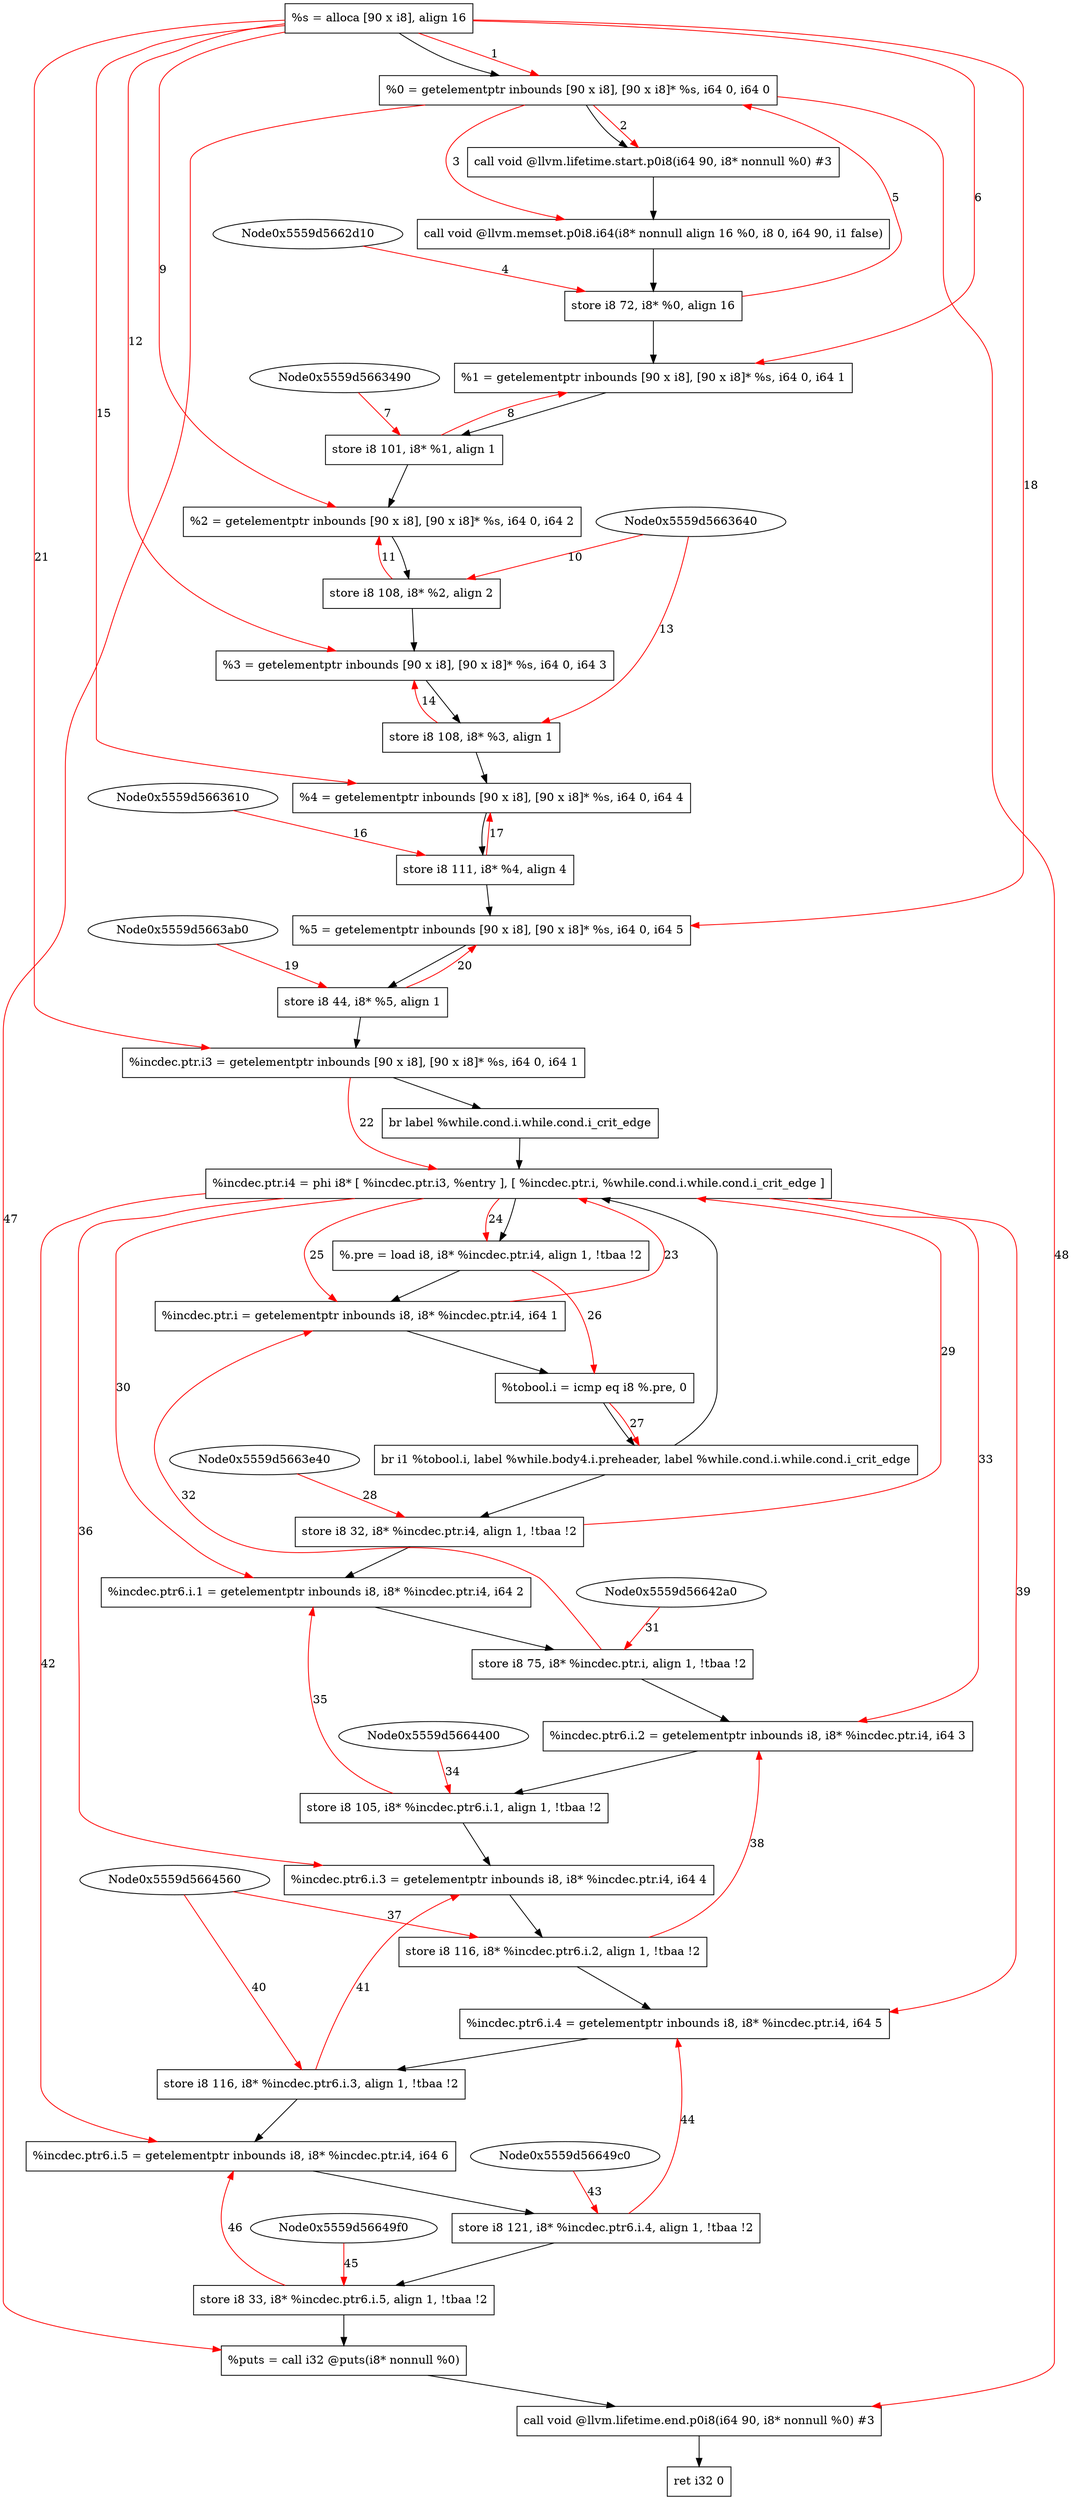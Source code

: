 digraph "CDFG for'main' function" {
	Node0x5559d56625a8[shape=record, label="  %s = alloca [90 x i8], align 16"]
	Node0x5559d5662c98[shape=record, label="  %0 = getelementptr inbounds [90 x i8], [90 x i8]* %s, i64 0, i64 0"]
	Node0x5559d5662ee8[shape=record, label="  call void @llvm.lifetime.start.p0i8(i64 90, i8* nonnull %0) #3"]
	Node0x5559d56632a8[shape=record, label="  call void @llvm.memset.p0i8.i64(i8* nonnull align 16 %0, i8 0, i64 90, i1 false)"]
	Node0x5559d5663380[shape=record, label="  store i8 72, i8* %0, align 16"]
	Node0x5559d5663418[shape=record, label="  %1 = getelementptr inbounds [90 x i8], [90 x i8]* %s, i64 0, i64 1"]
	Node0x5559d56634f0[shape=record, label="  store i8 101, i8* %1, align 1"]
	Node0x5559d56635b8[shape=record, label="  %2 = getelementptr inbounds [90 x i8], [90 x i8]* %s, i64 0, i64 2"]
	Node0x5559d56636a0[shape=record, label="  store i8 108, i8* %2, align 2"]
	Node0x5559d5663768[shape=record, label="  %3 = getelementptr inbounds [90 x i8], [90 x i8]* %s, i64 0, i64 3"]
	Node0x5559d56637f0[shape=record, label="  store i8 108, i8* %3, align 1"]
	Node0x5559d56638b8[shape=record, label="  %4 = getelementptr inbounds [90 x i8], [90 x i8]* %s, i64 0, i64 4"]
	Node0x5559d5663990[shape=record, label="  store i8 111, i8* %4, align 4"]
	Node0x5559d5663a58[shape=record, label="  %5 = getelementptr inbounds [90 x i8], [90 x i8]* %s, i64 0, i64 5"]
	Node0x5559d5663b10[shape=record, label="  store i8 44, i8* %5, align 1"]
	Node0x5559d5663ba8[shape=record, label="  %incdec.ptr.i3 = getelementptr inbounds [90 x i8], [90 x i8]* %s, i64 0, i64 1"]
	Node0x5559d5663d98[shape=record, label="  br label %while.cond.i.while.cond.i_crit_edge"]
	Node0x5559d5663e78[shape=record, label="  %incdec.ptr.i4 = phi i8* [ %incdec.ptr.i3, %entry ], [ %incdec.ptr.i, %while.cond.i.while.cond.i_crit_edge ]"]
	Node0x5559d5663f28[shape=record, label="  %.pre = load i8, i8* %incdec.ptr.i4, align 1, !tbaa !2"]
	Node0x5559d5663fa0[shape=record, label="  %incdec.ptr.i = getelementptr inbounds i8, i8* %incdec.ptr.i4, i64 1"]
	Node0x5559d5664020[shape=record, label="  %tobool.i = icmp eq i8 %.pre, 0"]
	Node0x5559d5664158[shape=record, label="  br i1 %tobool.i, label %while.body4.i.preheader, label %while.cond.i.while.cond.i_crit_edge"]
	Node0x5559d56641d0[shape=record, label="  store i8 32, i8* %incdec.ptr.i4, align 1, !tbaa !2"]
	Node0x5559d5664250[shape=record, label="  %incdec.ptr6.i.1 = getelementptr inbounds i8, i8* %incdec.ptr.i4, i64 2"]
	Node0x5559d5664300[shape=record, label="  store i8 75, i8* %incdec.ptr.i, align 1, !tbaa !2"]
	Node0x5559d5664380[shape=record, label="  %incdec.ptr6.i.2 = getelementptr inbounds i8, i8* %incdec.ptr.i4, i64 3"]
	Node0x5559d5664490[shape=record, label="  store i8 105, i8* %incdec.ptr6.i.1, align 1, !tbaa !2"]
	Node0x5559d5664510[shape=record, label="  %incdec.ptr6.i.3 = getelementptr inbounds i8, i8* %incdec.ptr.i4, i64 4"]
	Node0x5559d56645f0[shape=record, label="  store i8 116, i8* %incdec.ptr6.i.2, align 1, !tbaa !2"]
	Node0x5559d5664670[shape=record, label="  %incdec.ptr6.i.4 = getelementptr inbounds i8, i8* %incdec.ptr.i4, i64 5"]
	Node0x5559d56648c0[shape=record, label="  store i8 116, i8* %incdec.ptr6.i.3, align 1, !tbaa !2"]
	Node0x5559d5664940[shape=record, label="  %incdec.ptr6.i.5 = getelementptr inbounds i8, i8* %incdec.ptr.i4, i64 6"]
	Node0x5559d5664a50[shape=record, label="  store i8 121, i8* %incdec.ptr6.i.4, align 1, !tbaa !2"]
	Node0x5559d5664b00[shape=record, label="  store i8 33, i8* %incdec.ptr6.i.5, align 1, !tbaa !2"]
	Node0x5559d5664c50[shape=record, label="  %puts = call i32 @puts(i8* nonnull %0)"]
	Node0x5559d5664e18[shape=record, label="  call void @llvm.lifetime.end.p0i8(i64 90, i8* nonnull %0) #3"]
	Node0x5559d5664ed8[shape=record, label="  ret i32 0"]
	Node0x5559d56625a8 -> Node0x5559d5662c98
	Node0x5559d5662c98 -> Node0x5559d5662ee8
	Node0x5559d5662ee8 -> Node0x5559d56632a8
	Node0x5559d56632a8 -> Node0x5559d5663380
	Node0x5559d5663380 -> Node0x5559d5663418
	Node0x5559d5663418 -> Node0x5559d56634f0
	Node0x5559d56634f0 -> Node0x5559d56635b8
	Node0x5559d56635b8 -> Node0x5559d56636a0
	Node0x5559d56636a0 -> Node0x5559d5663768
	Node0x5559d5663768 -> Node0x5559d56637f0
	Node0x5559d56637f0 -> Node0x5559d56638b8
	Node0x5559d56638b8 -> Node0x5559d5663990
	Node0x5559d5663990 -> Node0x5559d5663a58
	Node0x5559d5663a58 -> Node0x5559d5663b10
	Node0x5559d5663b10 -> Node0x5559d5663ba8
	Node0x5559d5663ba8 -> Node0x5559d5663d98
	Node0x5559d5663d98 -> Node0x5559d5663e78
	Node0x5559d5663e78 -> Node0x5559d5663f28
	Node0x5559d5663f28 -> Node0x5559d5663fa0
	Node0x5559d5663fa0 -> Node0x5559d5664020
	Node0x5559d5664020 -> Node0x5559d5664158
	Node0x5559d5664158 -> Node0x5559d56641d0
	Node0x5559d5664158 -> Node0x5559d5663e78
	Node0x5559d56641d0 -> Node0x5559d5664250
	Node0x5559d5664250 -> Node0x5559d5664300
	Node0x5559d5664300 -> Node0x5559d5664380
	Node0x5559d5664380 -> Node0x5559d5664490
	Node0x5559d5664490 -> Node0x5559d5664510
	Node0x5559d5664510 -> Node0x5559d56645f0
	Node0x5559d56645f0 -> Node0x5559d5664670
	Node0x5559d5664670 -> Node0x5559d56648c0
	Node0x5559d56648c0 -> Node0x5559d5664940
	Node0x5559d5664940 -> Node0x5559d5664a50
	Node0x5559d5664a50 -> Node0x5559d5664b00
	Node0x5559d5664b00 -> Node0x5559d5664c50
	Node0x5559d5664c50 -> Node0x5559d5664e18
	Node0x5559d5664e18 -> Node0x5559d5664ed8
edge [color=red]
	Node0x5559d56625a8 -> Node0x5559d5662c98[label="1"]
	Node0x5559d5662c98 -> Node0x5559d5662ee8[label="2"]
	Node0x5559d5662c98 -> Node0x5559d56632a8[label="3"]
	Node0x5559d5662d10 -> Node0x5559d5663380[label="4"]
	Node0x5559d5663380 -> Node0x5559d5662c98[label="5"]
	Node0x5559d56625a8 -> Node0x5559d5663418[label="6"]
	Node0x5559d5663490 -> Node0x5559d56634f0[label="7"]
	Node0x5559d56634f0 -> Node0x5559d5663418[label="8"]
	Node0x5559d56625a8 -> Node0x5559d56635b8[label="9"]
	Node0x5559d5663640 -> Node0x5559d56636a0[label="10"]
	Node0x5559d56636a0 -> Node0x5559d56635b8[label="11"]
	Node0x5559d56625a8 -> Node0x5559d5663768[label="12"]
	Node0x5559d5663640 -> Node0x5559d56637f0[label="13"]
	Node0x5559d56637f0 -> Node0x5559d5663768[label="14"]
	Node0x5559d56625a8 -> Node0x5559d56638b8[label="15"]
	Node0x5559d5663610 -> Node0x5559d5663990[label="16"]
	Node0x5559d5663990 -> Node0x5559d56638b8[label="17"]
	Node0x5559d56625a8 -> Node0x5559d5663a58[label="18"]
	Node0x5559d5663ab0 -> Node0x5559d5663b10[label="19"]
	Node0x5559d5663b10 -> Node0x5559d5663a58[label="20"]
	Node0x5559d56625a8 -> Node0x5559d5663ba8[label="21"]
	Node0x5559d5663ba8 -> Node0x5559d5663e78[label="22"]
	Node0x5559d5663fa0 -> Node0x5559d5663e78[label="23"]
	Node0x5559d5663e78 -> Node0x5559d5663f28[label="24"]
	Node0x5559d5663e78 -> Node0x5559d5663fa0[label="25"]
	Node0x5559d5663f28 -> Node0x5559d5664020[label="26"]
	Node0x5559d5664020 -> Node0x5559d5664158[label="27"]
	Node0x5559d5663e40 -> Node0x5559d56641d0[label="28"]
	Node0x5559d56641d0 -> Node0x5559d5663e78[label="29"]
	Node0x5559d5663e78 -> Node0x5559d5664250[label="30"]
	Node0x5559d56642a0 -> Node0x5559d5664300[label="31"]
	Node0x5559d5664300 -> Node0x5559d5663fa0[label="32"]
	Node0x5559d5663e78 -> Node0x5559d5664380[label="33"]
	Node0x5559d5664400 -> Node0x5559d5664490[label="34"]
	Node0x5559d5664490 -> Node0x5559d5664250[label="35"]
	Node0x5559d5663e78 -> Node0x5559d5664510[label="36"]
	Node0x5559d5664560 -> Node0x5559d56645f0[label="37"]
	Node0x5559d56645f0 -> Node0x5559d5664380[label="38"]
	Node0x5559d5663e78 -> Node0x5559d5664670[label="39"]
	Node0x5559d5664560 -> Node0x5559d56648c0[label="40"]
	Node0x5559d56648c0 -> Node0x5559d5664510[label="41"]
	Node0x5559d5663e78 -> Node0x5559d5664940[label="42"]
	Node0x5559d56649c0 -> Node0x5559d5664a50[label="43"]
	Node0x5559d5664a50 -> Node0x5559d5664670[label="44"]
	Node0x5559d56649f0 -> Node0x5559d5664b00[label="45"]
	Node0x5559d5664b00 -> Node0x5559d5664940[label="46"]
	Node0x5559d5662c98 -> Node0x5559d5664c50[label="47"]
	Node0x5559d5662c98 -> Node0x5559d5664e18[label="48"]
}
